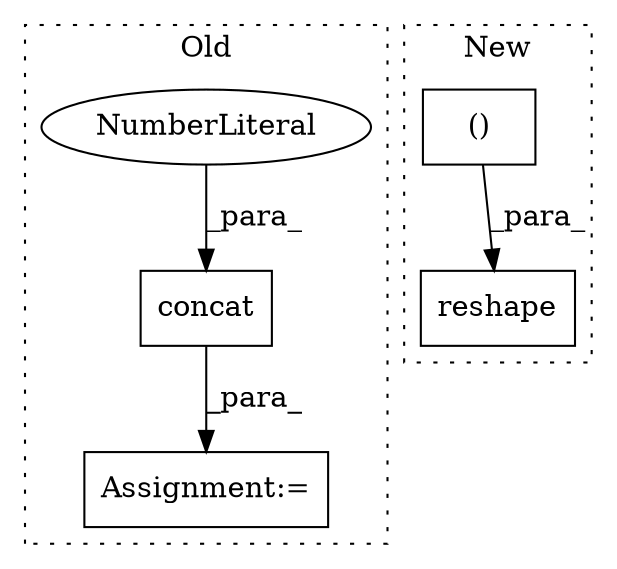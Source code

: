 digraph G {
subgraph cluster0 {
1 [label="concat" a="32" s="2680,2697" l="7,1" shape="box"];
3 [label="NumberLiteral" a="34" s="2696" l="1" shape="ellipse"];
4 [label="Assignment:=" a="7" s="2661" l="1" shape="box"];
label = "Old";
style="dotted";
}
subgraph cluster1 {
2 [label="reshape" a="32" s="2671,2716" l="13,2" shape="box"];
5 [label="()" a="106" s="2684" l="32" shape="box"];
label = "New";
style="dotted";
}
1 -> 4 [label="_para_"];
3 -> 1 [label="_para_"];
5 -> 2 [label="_para_"];
}